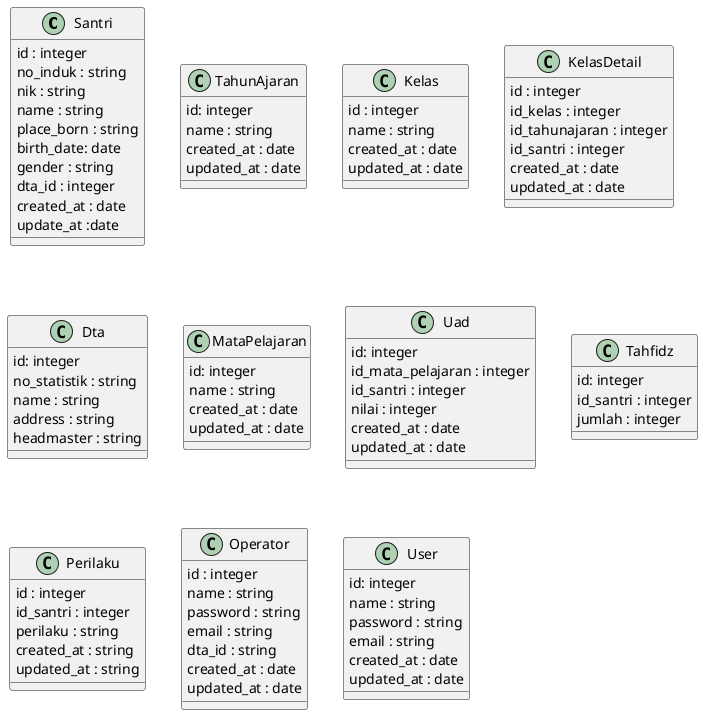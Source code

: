 @startuml

class Santri {
   id : integer
   no_induk : string
   nik : string
   name : string
   place_born : string
   birth_date: date
   gender : string
   dta_id : integer
   created_at : date
   update_at :date
}
class TahunAjaran {
	id: integer
	name : string
	created_at : date
	updated_at : date
}
class Kelas{
	id : integer
	name : string
	created_at : date
	updated_at : date
}
class KelasDetail{
	id : integer
	id_kelas : integer
	id_tahunajaran : integer
	id_santri : integer
	created_at : date
	updated_at : date
}
class Dta {
	id: integer
	no_statistik : string
	name : string
	address : string
	headmaster : string
}
class MataPelajaran {
	id: integer
	name : string
	created_at : date
	updated_at : date
}

class Uad {
	id: integer
	id_mata_pelajaran : integer
	id_santri : integer
	nilai : integer
	created_at : date
	updated_at : date
}

class Tahfidz{
	id: integer
	id_santri : integer
	jumlah : integer
}
class Perilaku{
	id : integer
	id_santri : integer
	perilaku : string
	created_at : string
	updated_at : string
}
class Operator{
	id : integer
	name : string
	password : string
	email : string
	dta_id : string
	created_at : date
	updated_at : date
}
class User{
	id: integer
	name : string
	password : string
	email : string
	created_at : date
	updated_at : date
}
@enduml